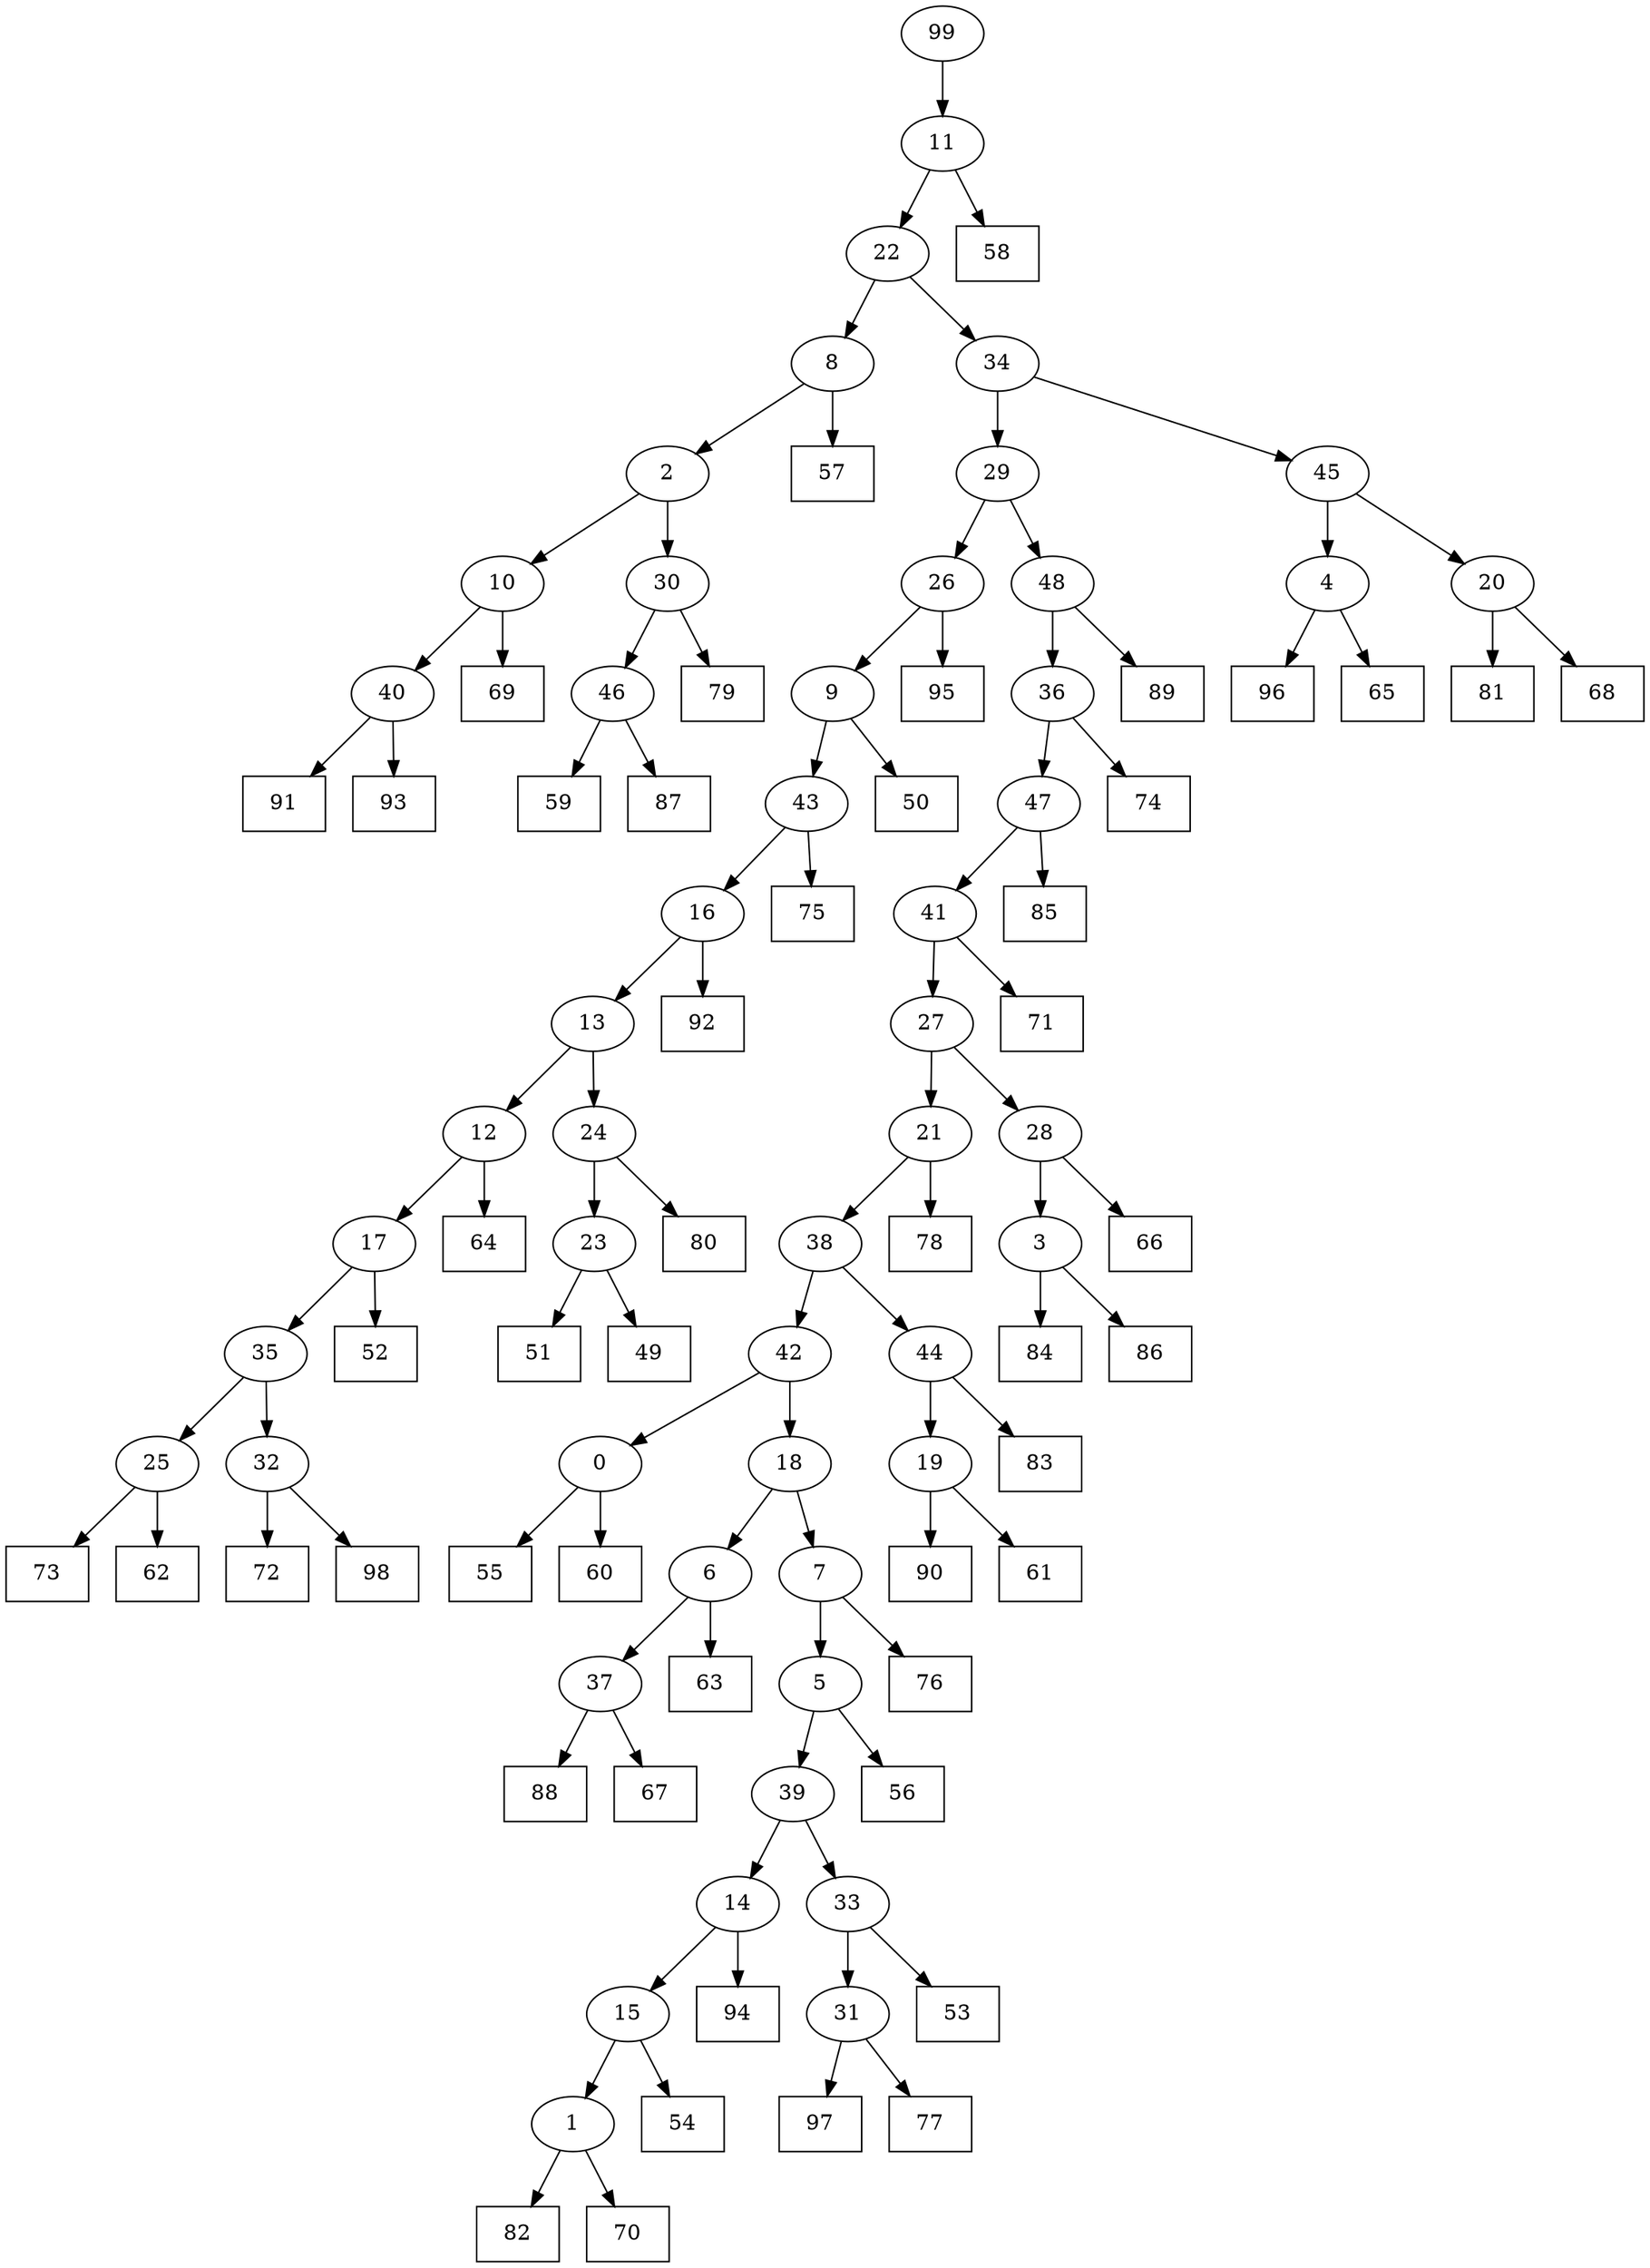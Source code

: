 digraph G {
0[label="0"];
1[label="1"];
2[label="2"];
3[label="3"];
4[label="4"];
5[label="5"];
6[label="6"];
7[label="7"];
8[label="8"];
9[label="9"];
10[label="10"];
11[label="11"];
12[label="12"];
13[label="13"];
14[label="14"];
15[label="15"];
16[label="16"];
17[label="17"];
18[label="18"];
19[label="19"];
20[label="20"];
21[label="21"];
22[label="22"];
23[label="23"];
24[label="24"];
25[label="25"];
26[label="26"];
27[label="27"];
28[label="28"];
29[label="29"];
30[label="30"];
31[label="31"];
32[label="32"];
33[label="33"];
34[label="34"];
35[label="35"];
36[label="36"];
37[label="37"];
38[label="38"];
39[label="39"];
40[label="40"];
41[label="41"];
42[label="42"];
43[label="43"];
44[label="44"];
45[label="45"];
46[label="46"];
47[label="47"];
48[label="48"];
49[shape=box,label="72"];
50[shape=box,label="91"];
51[shape=box,label="74"];
52[shape=box,label="66"];
53[shape=box,label="78"];
54[shape=box,label="98"];
55[shape=box,label="90"];
56[shape=box,label="55"];
57[shape=box,label="79"];
58[shape=box,label="51"];
59[shape=box,label="92"];
60[shape=box,label="96"];
61[shape=box,label="61"];
62[shape=box,label="56"];
63[shape=box,label="50"];
64[shape=box,label="93"];
65[shape=box,label="85"];
66[shape=box,label="76"];
67[shape=box,label="94"];
68[shape=box,label="97"];
69[shape=box,label="58"];
70[shape=box,label="63"];
71[shape=box,label="89"];
72[shape=box,label="81"];
73[shape=box,label="71"];
74[shape=box,label="57"];
75[shape=box,label="80"];
76[shape=box,label="84"];
77[shape=box,label="75"];
78[shape=box,label="54"];
79[shape=box,label="60"];
80[shape=box,label="64"];
81[shape=box,label="82"];
82[shape=box,label="52"];
83[shape=box,label="88"];
84[shape=box,label="70"];
85[shape=box,label="77"];
86[shape=box,label="59"];
87[shape=box,label="73"];
88[shape=box,label="68"];
89[shape=box,label="95"];
90[shape=box,label="62"];
91[shape=box,label="69"];
92[shape=box,label="65"];
93[shape=box,label="83"];
94[shape=box,label="53"];
95[shape=box,label="49"];
96[shape=box,label="86"];
97[shape=box,label="87"];
98[shape=box,label="67"];
99[label="99"];
23->58 ;
20->88 ;
32->54 ;
7->66 ;
48->36 ;
40->64 ;
4->60 ;
10->40 ;
40->50 ;
3->96 ;
26->9 ;
30->46 ;
0->56 ;
4->92 ;
28->3 ;
3->76 ;
2->30 ;
1->84 ;
19->61 ;
16->59 ;
24->75 ;
25->87 ;
13->24 ;
6->70 ;
31->68 ;
17->35 ;
18->6 ;
15->1 ;
9->43 ;
19->55 ;
14->67 ;
15->78 ;
27->28 ;
11->69 ;
6->37 ;
37->98 ;
12->80 ;
26->89 ;
8->2 ;
2->10 ;
18->7 ;
35->25 ;
25->90 ;
43->16 ;
10->91 ;
44->19 ;
35->32 ;
32->49 ;
8->74 ;
46->97 ;
16->13 ;
0->79 ;
41->73 ;
45->20 ;
20->72 ;
37->83 ;
42->0 ;
1->81 ;
13->12 ;
38->42 ;
42->18 ;
99->11 ;
29->48 ;
22->8 ;
38->44 ;
12->17 ;
17->82 ;
9->63 ;
47->65 ;
30->57 ;
47->41 ;
41->27 ;
24->23 ;
23->95 ;
43->77 ;
34->29 ;
29->26 ;
28->52 ;
31->85 ;
36->47 ;
39->14 ;
14->15 ;
46->86 ;
27->21 ;
21->38 ;
21->53 ;
33->31 ;
5->39 ;
34->45 ;
45->4 ;
44->93 ;
7->5 ;
5->62 ;
48->71 ;
11->22 ;
22->34 ;
36->51 ;
39->33 ;
33->94 ;
}
